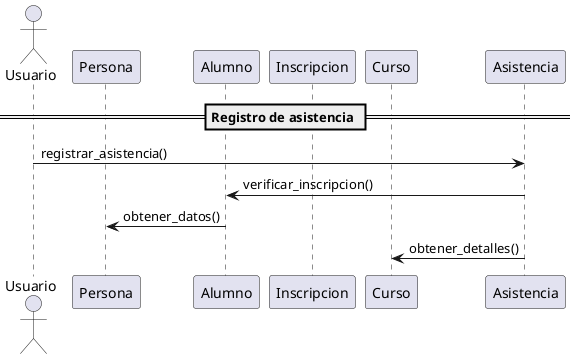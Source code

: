 @startuml
actor Usuario

participant "Persona" as Per
participant "Alumno" as A
participant "Inscripcion" as I
participant "Curso" as C
participant "Asistencia" as As

== Registro de asistencia ==
Usuario -> As : registrar_asistencia()
As -> A : verificar_inscripcion()
A -> Per : obtener_datos()
As -> C : obtener_detalles()

@enduml